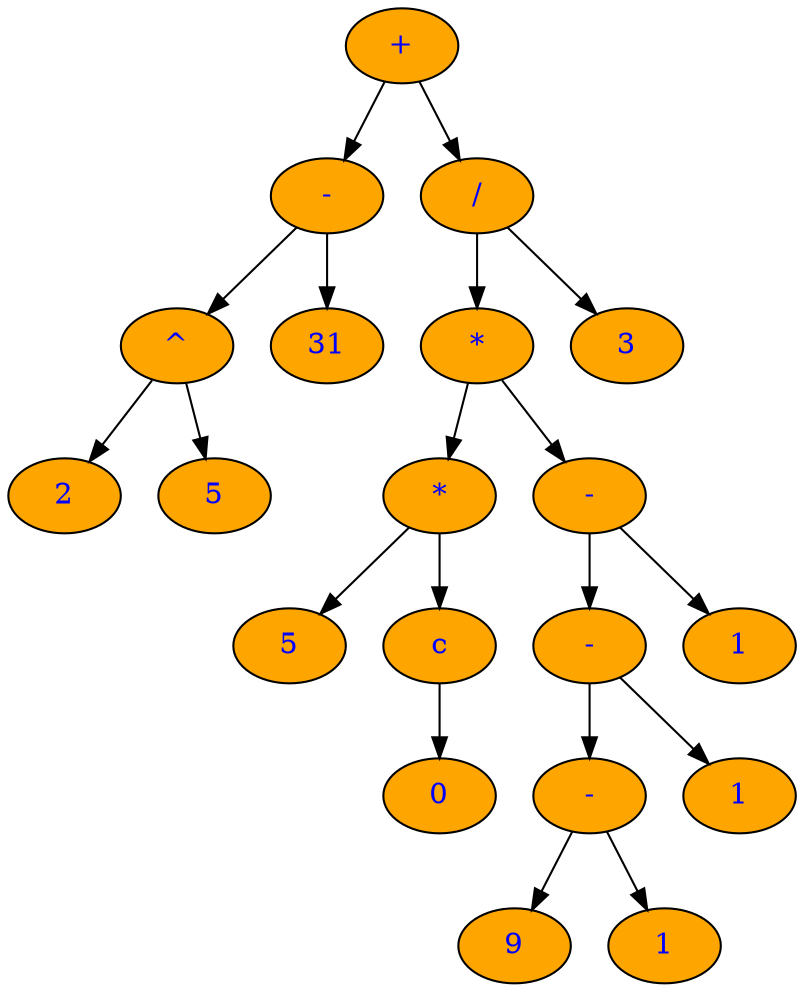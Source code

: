 digraph G{
node [style="filled", fillcolor="orange", fontcolor="blue"];
6148918609817738080 [label = "+"]
6148918609817738060 [label = "-"]
6148918609817738080 -> 6148918609817738060
-6148910772655296332 [label = "/"]
6148918609817738080 -> -6148910772655296332
3918581220852 [label = "^"]
6148918609817738060 -> 3918581220852
-6148910772655296352 [label = "31"]
6148918609817738060 -> -6148910772655296352
-6148910772655296356 [label = "2"]
3918581220852 -> -6148910772655296356
6148918609817738056 [label = "5"]
3918581220852 -> 6148918609817738056
6148918609817738076 [label = "*"]
-6148910772655296332 -> 6148918609817738076
3918581220872 [label = "3"]
-6148910772655296332 -> 3918581220872
3918581220860 [label = "*"]
6148918609817738076 -> 3918581220860
-6148910772655296336 [label = "-"]
6148918609817738076 -> -6148910772655296336
3918581220856 [label = "5"]
3918581220860 -> 3918581220856
6148918609817738064 [label = "c"]
3918581220860 -> 6148918609817738064
-6148910772655296348 [label = "0"]
6148918609817738064 -> -6148910772655296348
6148918609817738072 [label = "-"]
-6148910772655296336 -> 6148918609817738072
3918581220868 [label = "1"]
-6148910772655296336 -> 3918581220868
3918581220864 [label = "-"]
6148918609817738072 -> 3918581220864
-6148910772655296340 [label = "1"]
6148918609817738072 -> -6148910772655296340
-6148910772655296344 [label = "9"]
3918581220864 -> -6148910772655296344
6148918609817738068 [label = "1"]
3918581220864 -> 6148918609817738068
}
